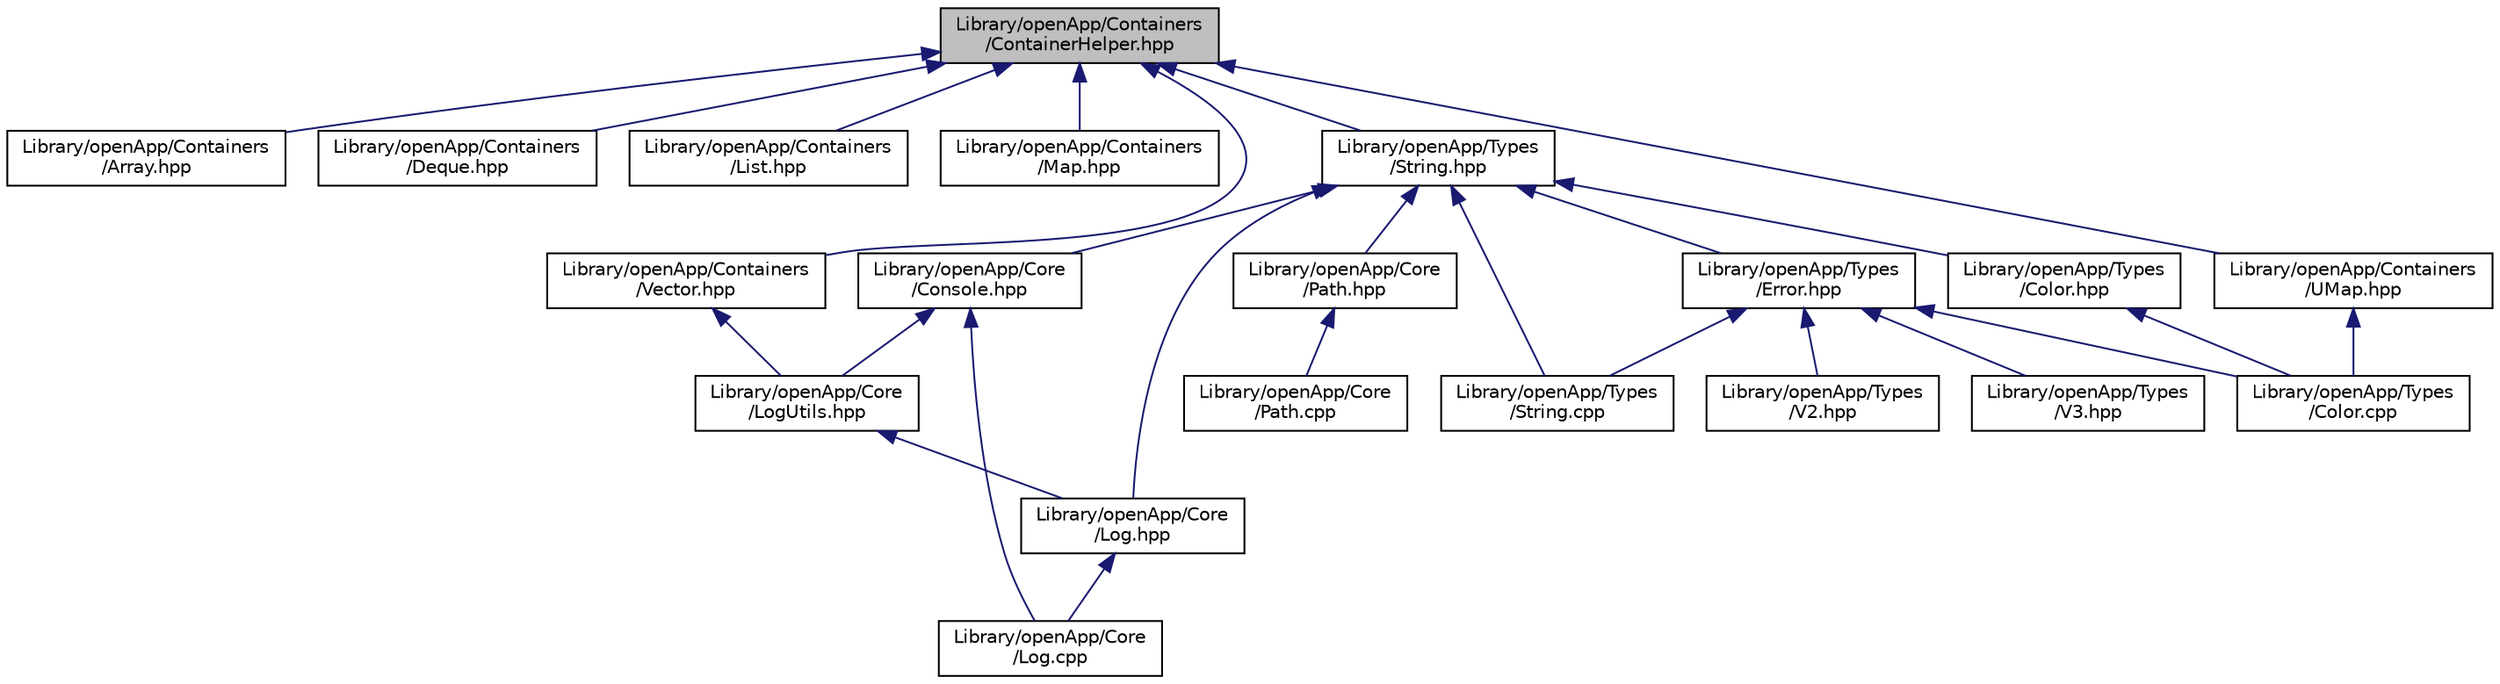 digraph "Library/openApp/Containers/ContainerHelper.hpp"
{
  edge [fontname="Helvetica",fontsize="10",labelfontname="Helvetica",labelfontsize="10"];
  node [fontname="Helvetica",fontsize="10",shape=record];
  Node2 [label="Library/openApp/Containers\l/ContainerHelper.hpp",height=0.2,width=0.4,color="black", fillcolor="grey75", style="filled", fontcolor="black"];
  Node2 -> Node3 [dir="back",color="midnightblue",fontsize="10",style="solid"];
  Node3 [label="Library/openApp/Containers\l/Array.hpp",height=0.2,width=0.4,color="black", fillcolor="white", style="filled",URL="$_array_8hpp.html"];
  Node2 -> Node4 [dir="back",color="midnightblue",fontsize="10",style="solid"];
  Node4 [label="Library/openApp/Containers\l/Deque.hpp",height=0.2,width=0.4,color="black", fillcolor="white", style="filled",URL="$_deque_8hpp.html"];
  Node2 -> Node5 [dir="back",color="midnightblue",fontsize="10",style="solid"];
  Node5 [label="Library/openApp/Containers\l/List.hpp",height=0.2,width=0.4,color="black", fillcolor="white", style="filled",URL="$_list_8hpp.html"];
  Node2 -> Node6 [dir="back",color="midnightblue",fontsize="10",style="solid"];
  Node6 [label="Library/openApp/Containers\l/Map.hpp",height=0.2,width=0.4,color="black", fillcolor="white", style="filled",URL="$_map_8hpp.html"];
  Node2 -> Node7 [dir="back",color="midnightblue",fontsize="10",style="solid"];
  Node7 [label="Library/openApp/Containers\l/UMap.hpp",height=0.2,width=0.4,color="black", fillcolor="white", style="filled",URL="$_u_map_8hpp.html"];
  Node7 -> Node8 [dir="back",color="midnightblue",fontsize="10",style="solid"];
  Node8 [label="Library/openApp/Types\l/Color.cpp",height=0.2,width=0.4,color="black", fillcolor="white", style="filled",URL="$_color_8cpp.html"];
  Node2 -> Node9 [dir="back",color="midnightblue",fontsize="10",style="solid"];
  Node9 [label="Library/openApp/Containers\l/Vector.hpp",height=0.2,width=0.4,color="black", fillcolor="white", style="filled",URL="$_vector_8hpp.html"];
  Node9 -> Node10 [dir="back",color="midnightblue",fontsize="10",style="solid"];
  Node10 [label="Library/openApp/Core\l/LogUtils.hpp",height=0.2,width=0.4,color="black", fillcolor="white", style="filled",URL="$_log_utils_8hpp.html"];
  Node10 -> Node11 [dir="back",color="midnightblue",fontsize="10",style="solid"];
  Node11 [label="Library/openApp/Core\l/Log.hpp",height=0.2,width=0.4,color="black", fillcolor="white", style="filled",URL="$_log_8hpp.html"];
  Node11 -> Node12 [dir="back",color="midnightblue",fontsize="10",style="solid"];
  Node12 [label="Library/openApp/Core\l/Log.cpp",height=0.2,width=0.4,color="black", fillcolor="white", style="filled",URL="$_log_8cpp.html"];
  Node2 -> Node13 [dir="back",color="midnightblue",fontsize="10",style="solid"];
  Node13 [label="Library/openApp/Types\l/String.hpp",height=0.2,width=0.4,color="black", fillcolor="white", style="filled",URL="$_string_8hpp.html"];
  Node13 -> Node14 [dir="back",color="midnightblue",fontsize="10",style="solid"];
  Node14 [label="Library/openApp/Core\l/Console.hpp",height=0.2,width=0.4,color="black", fillcolor="white", style="filled",URL="$_console_8hpp.html"];
  Node14 -> Node12 [dir="back",color="midnightblue",fontsize="10",style="solid"];
  Node14 -> Node10 [dir="back",color="midnightblue",fontsize="10",style="solid"];
  Node13 -> Node11 [dir="back",color="midnightblue",fontsize="10",style="solid"];
  Node13 -> Node15 [dir="back",color="midnightblue",fontsize="10",style="solid"];
  Node15 [label="Library/openApp/Core\l/Path.hpp",height=0.2,width=0.4,color="black", fillcolor="white", style="filled",URL="$_path_8hpp.html"];
  Node15 -> Node16 [dir="back",color="midnightblue",fontsize="10",style="solid"];
  Node16 [label="Library/openApp/Core\l/Path.cpp",height=0.2,width=0.4,color="black", fillcolor="white", style="filled",URL="$_path_8cpp.html"];
  Node13 -> Node17 [dir="back",color="midnightblue",fontsize="10",style="solid"];
  Node17 [label="Library/openApp/Types\l/Color.hpp",height=0.2,width=0.4,color="black", fillcolor="white", style="filled",URL="$_color_8hpp.html"];
  Node17 -> Node8 [dir="back",color="midnightblue",fontsize="10",style="solid"];
  Node13 -> Node18 [dir="back",color="midnightblue",fontsize="10",style="solid"];
  Node18 [label="Library/openApp/Types\l/Error.hpp",height=0.2,width=0.4,color="black", fillcolor="white", style="filled",URL="$_error_8hpp.html"];
  Node18 -> Node8 [dir="back",color="midnightblue",fontsize="10",style="solid"];
  Node18 -> Node19 [dir="back",color="midnightblue",fontsize="10",style="solid"];
  Node19 [label="Library/openApp/Types\l/String.cpp",height=0.2,width=0.4,color="black", fillcolor="white", style="filled",URL="$_string_8cpp.html"];
  Node18 -> Node20 [dir="back",color="midnightblue",fontsize="10",style="solid"];
  Node20 [label="Library/openApp/Types\l/V2.hpp",height=0.2,width=0.4,color="black", fillcolor="white", style="filled",URL="$_v2_8hpp.html"];
  Node18 -> Node21 [dir="back",color="midnightblue",fontsize="10",style="solid"];
  Node21 [label="Library/openApp/Types\l/V3.hpp",height=0.2,width=0.4,color="black", fillcolor="white", style="filled",URL="$_v3_8hpp.html"];
  Node13 -> Node19 [dir="back",color="midnightblue",fontsize="10",style="solid"];
}
